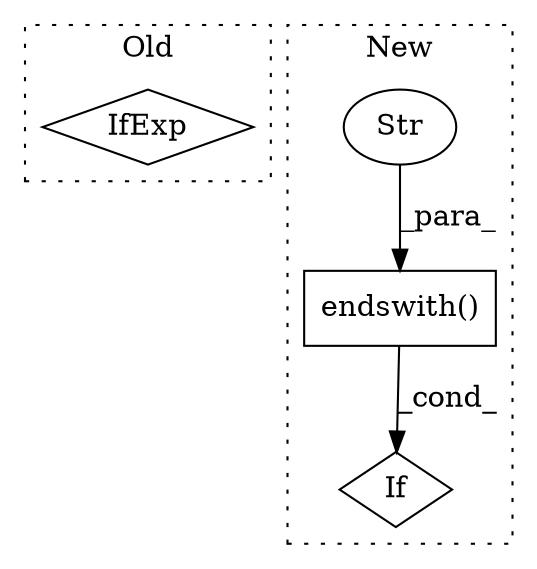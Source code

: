 digraph G {
subgraph cluster0 {
1 [label="IfExp" a="51" s="1225,1263" l="16,18" shape="diamond"];
label = "Old";
style="dotted";
}
subgraph cluster1 {
2 [label="endswith()" a="75" s="2308,2327" l="14,1" shape="box"];
3 [label="Str" a="66" s="2322" l="5" shape="ellipse"];
4 [label="If" a="96" s="2305" l="3" shape="diamond"];
label = "New";
style="dotted";
}
2 -> 4 [label="_cond_"];
3 -> 2 [label="_para_"];
}